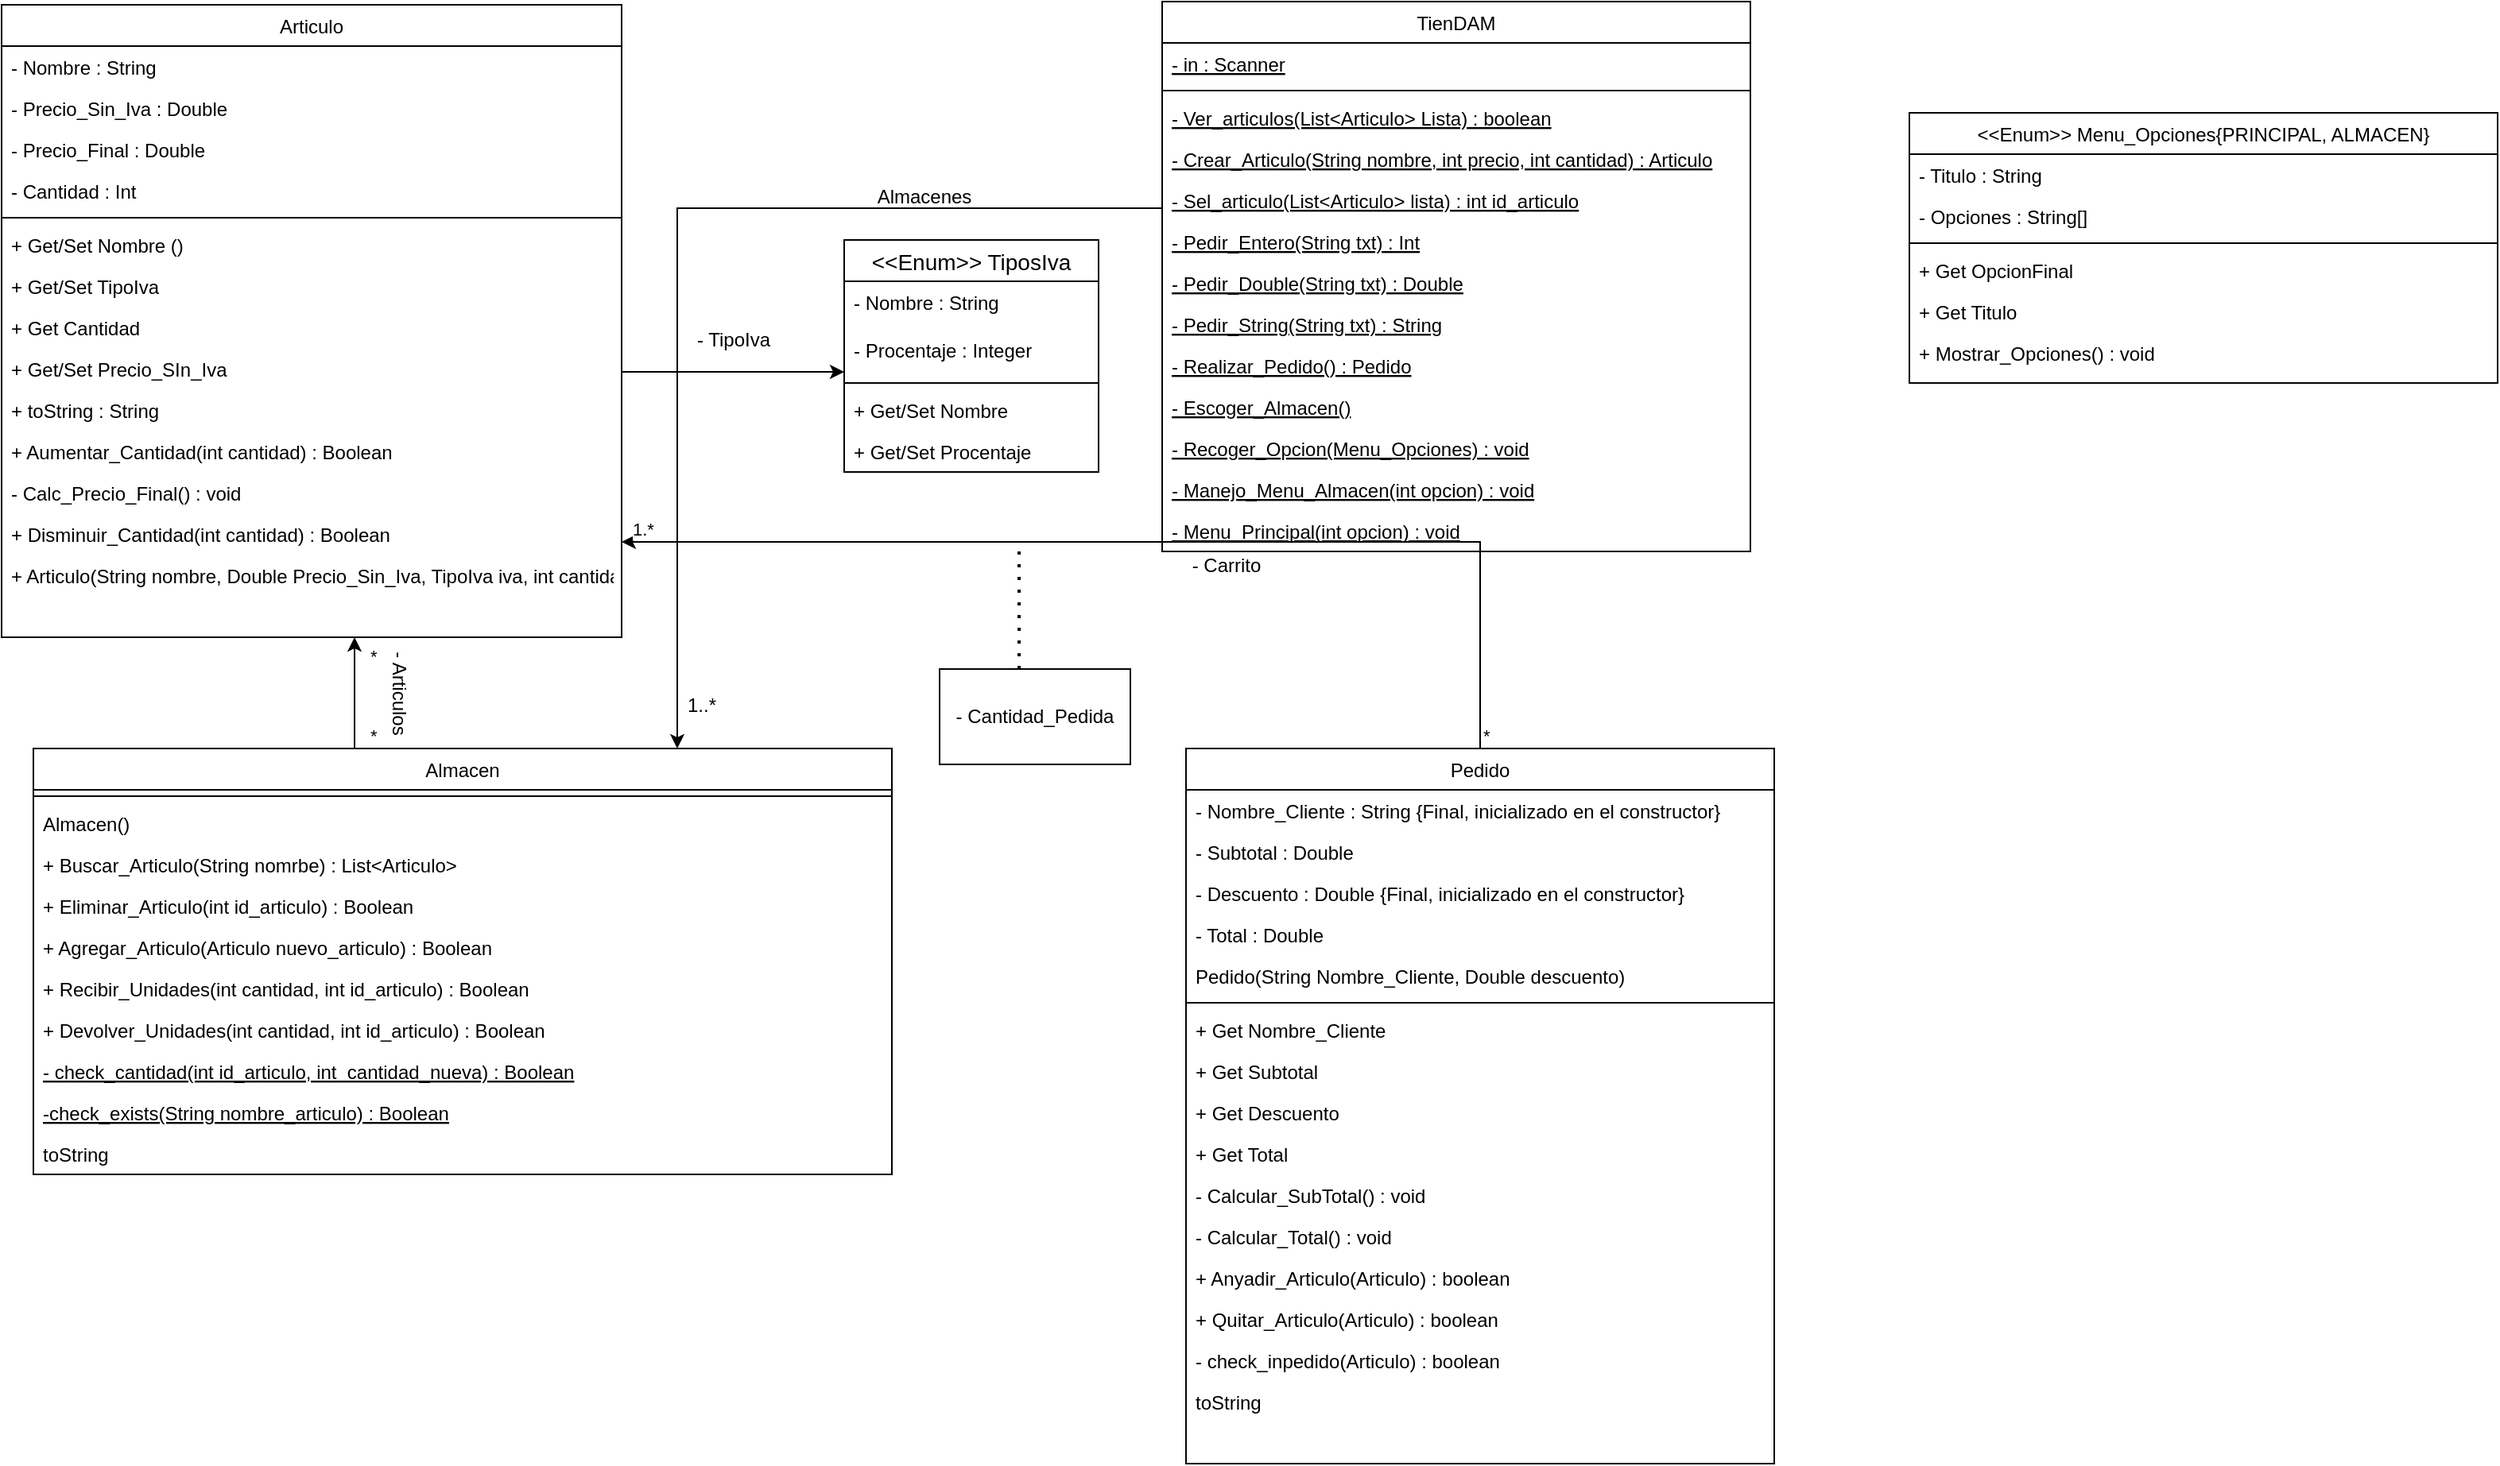 <mxfile version="21.2.3" type="github">
  <diagram id="C5RBs43oDa-KdzZeNtuy" name="Page-1">
    <mxGraphModel dx="3191" dy="1568" grid="1" gridSize="10" guides="1" tooltips="1" connect="1" arrows="1" fold="1" page="1" pageScale="1" pageWidth="827" pageHeight="1169" math="0" shadow="0">
      <root>
        <mxCell id="WIyWlLk6GJQsqaUBKTNV-0" />
        <mxCell id="WIyWlLk6GJQsqaUBKTNV-1" parent="WIyWlLk6GJQsqaUBKTNV-0" />
        <mxCell id="zkfFHV4jXpPFQw0GAbJ--0" value="Articulo" style="swimlane;fontStyle=0;align=center;verticalAlign=top;childLayout=stackLayout;horizontal=1;startSize=26;horizontalStack=0;resizeParent=1;resizeLast=0;collapsible=1;marginBottom=0;rounded=0;shadow=0;strokeWidth=1;" parent="WIyWlLk6GJQsqaUBKTNV-1" vertex="1">
          <mxGeometry x="-40" y="62" width="390" height="398" as="geometry">
            <mxRectangle x="230" y="140" width="160" height="26" as="alternateBounds" />
          </mxGeometry>
        </mxCell>
        <mxCell id="zkfFHV4jXpPFQw0GAbJ--1" value="- Nombre : String" style="text;align=left;verticalAlign=top;spacingLeft=4;spacingRight=4;overflow=hidden;rotatable=0;points=[[0,0.5],[1,0.5]];portConstraint=eastwest;" parent="zkfFHV4jXpPFQw0GAbJ--0" vertex="1">
          <mxGeometry y="26" width="390" height="26" as="geometry" />
        </mxCell>
        <mxCell id="zkfFHV4jXpPFQw0GAbJ--2" value="- Precio_Sin_Iva : Double" style="text;align=left;verticalAlign=top;spacingLeft=4;spacingRight=4;overflow=hidden;rotatable=0;points=[[0,0.5],[1,0.5]];portConstraint=eastwest;rounded=0;shadow=0;html=0;" parent="zkfFHV4jXpPFQw0GAbJ--0" vertex="1">
          <mxGeometry y="52" width="390" height="26" as="geometry" />
        </mxCell>
        <mxCell id="ULPPeF81TJFRuhBBlytX-0" value="- Precio_Final : Double" style="text;align=left;verticalAlign=top;spacingLeft=4;spacingRight=4;overflow=hidden;rotatable=0;points=[[0,0.5],[1,0.5]];portConstraint=eastwest;rounded=0;shadow=0;html=0;" parent="zkfFHV4jXpPFQw0GAbJ--0" vertex="1">
          <mxGeometry y="78" width="390" height="26" as="geometry" />
        </mxCell>
        <mxCell id="1NojVk9h9IY2gMO6B6Ra-0" value="- Cantidad : Int" style="text;align=left;verticalAlign=top;spacingLeft=4;spacingRight=4;overflow=hidden;rotatable=0;points=[[0,0.5],[1,0.5]];portConstraint=eastwest;rounded=0;shadow=0;html=0;" parent="zkfFHV4jXpPFQw0GAbJ--0" vertex="1">
          <mxGeometry y="104" width="390" height="26" as="geometry" />
        </mxCell>
        <mxCell id="zkfFHV4jXpPFQw0GAbJ--4" value="" style="line;html=1;strokeWidth=1;align=left;verticalAlign=middle;spacingTop=-1;spacingLeft=3;spacingRight=3;rotatable=0;labelPosition=right;points=[];portConstraint=eastwest;" parent="zkfFHV4jXpPFQw0GAbJ--0" vertex="1">
          <mxGeometry y="130" width="390" height="8" as="geometry" />
        </mxCell>
        <mxCell id="A8VGVOZZd6ALvdJsYfoM-0" value="+ Get/Set Nombre ()" style="text;align=left;verticalAlign=top;spacingLeft=4;spacingRight=4;overflow=hidden;rotatable=0;points=[[0,0.5],[1,0.5]];portConstraint=eastwest;" parent="zkfFHV4jXpPFQw0GAbJ--0" vertex="1">
          <mxGeometry y="138" width="390" height="26" as="geometry" />
        </mxCell>
        <mxCell id="A8VGVOZZd6ALvdJsYfoM-1" value="+ Get/Set TipoIva" style="text;align=left;verticalAlign=top;spacingLeft=4;spacingRight=4;overflow=hidden;rotatable=0;points=[[0,0.5],[1,0.5]];portConstraint=eastwest;" parent="zkfFHV4jXpPFQw0GAbJ--0" vertex="1">
          <mxGeometry y="164" width="390" height="26" as="geometry" />
        </mxCell>
        <mxCell id="A8VGVOZZd6ALvdJsYfoM-2" value="+ Get Cantidad" style="text;align=left;verticalAlign=top;spacingLeft=4;spacingRight=4;overflow=hidden;rotatable=0;points=[[0,0.5],[1,0.5]];portConstraint=eastwest;" parent="zkfFHV4jXpPFQw0GAbJ--0" vertex="1">
          <mxGeometry y="190" width="390" height="26" as="geometry" />
        </mxCell>
        <mxCell id="A8VGVOZZd6ALvdJsYfoM-24" value="+ Get/Set Precio_SIn_Iva" style="text;align=left;verticalAlign=top;spacingLeft=4;spacingRight=4;overflow=hidden;rotatable=0;points=[[0,0.5],[1,0.5]];portConstraint=eastwest;" parent="zkfFHV4jXpPFQw0GAbJ--0" vertex="1">
          <mxGeometry y="216" width="390" height="26" as="geometry" />
        </mxCell>
        <mxCell id="1NojVk9h9IY2gMO6B6Ra-9" value="+ toString : String" style="text;align=left;verticalAlign=top;spacingLeft=4;spacingRight=4;overflow=hidden;rotatable=0;points=[[0,0.5],[1,0.5]];portConstraint=eastwest;" parent="zkfFHV4jXpPFQw0GAbJ--0" vertex="1">
          <mxGeometry y="242" width="390" height="26" as="geometry" />
        </mxCell>
        <mxCell id="1NojVk9h9IY2gMO6B6Ra-14" value="+ Aumentar_Cantidad(int cantidad) : Boolean" style="text;align=left;verticalAlign=top;spacingLeft=4;spacingRight=4;overflow=hidden;rotatable=0;points=[[0,0.5],[1,0.5]];portConstraint=eastwest;" parent="zkfFHV4jXpPFQw0GAbJ--0" vertex="1">
          <mxGeometry y="268" width="390" height="26" as="geometry" />
        </mxCell>
        <mxCell id="vtiOXTEOpPCmhlc3RGoE-27" value="- Calc_Precio_Final() : void" style="text;align=left;verticalAlign=top;spacingLeft=4;spacingRight=4;overflow=hidden;rotatable=0;points=[[0,0.5],[1,0.5]];portConstraint=eastwest;" vertex="1" parent="zkfFHV4jXpPFQw0GAbJ--0">
          <mxGeometry y="294" width="390" height="26" as="geometry" />
        </mxCell>
        <mxCell id="1NojVk9h9IY2gMO6B6Ra-15" value="+ Disminuir_Cantidad(int cantidad) : Boolean" style="text;align=left;verticalAlign=top;spacingLeft=4;spacingRight=4;overflow=hidden;rotatable=0;points=[[0,0.5],[1,0.5]];portConstraint=eastwest;" parent="zkfFHV4jXpPFQw0GAbJ--0" vertex="1">
          <mxGeometry y="320" width="390" height="26" as="geometry" />
        </mxCell>
        <mxCell id="A8VGVOZZd6ALvdJsYfoM-3" value="+ Articulo(String nombre, Double Precio_Sin_Iva, TipoIva iva, int cantidad)" style="text;align=left;verticalAlign=top;spacingLeft=4;spacingRight=4;overflow=hidden;rotatable=0;points=[[0,0.5],[1,0.5]];portConstraint=eastwest;" parent="zkfFHV4jXpPFQw0GAbJ--0" vertex="1">
          <mxGeometry y="346" width="390" height="26" as="geometry" />
        </mxCell>
        <mxCell id="ULPPeF81TJFRuhBBlytX-50" style="edgeStyle=orthogonalEdgeStyle;rounded=0;orthogonalLoop=1;jettySize=auto;html=1;" parent="WIyWlLk6GJQsqaUBKTNV-1" source="zkfFHV4jXpPFQw0GAbJ--6" edge="1">
          <mxGeometry relative="1" as="geometry">
            <Array as="points">
              <mxPoint x="182" y="510" />
              <mxPoint x="182" y="510" />
            </Array>
            <mxPoint x="182" y="460" as="targetPoint" />
          </mxGeometry>
        </mxCell>
        <mxCell id="zkfFHV4jXpPFQw0GAbJ--6" value="Almacen" style="swimlane;fontStyle=0;align=center;verticalAlign=top;childLayout=stackLayout;horizontal=1;startSize=26;horizontalStack=0;resizeParent=1;resizeLast=0;collapsible=1;marginBottom=0;rounded=0;shadow=0;strokeWidth=1;" parent="WIyWlLk6GJQsqaUBKTNV-1" vertex="1">
          <mxGeometry x="-20" y="530" width="540" height="268" as="geometry">
            <mxRectangle x="130" y="380" width="160" height="26" as="alternateBounds" />
          </mxGeometry>
        </mxCell>
        <mxCell id="zkfFHV4jXpPFQw0GAbJ--9" value="" style="line;html=1;strokeWidth=1;align=left;verticalAlign=middle;spacingTop=-1;spacingLeft=3;spacingRight=3;rotatable=0;labelPosition=right;points=[];portConstraint=eastwest;" parent="zkfFHV4jXpPFQw0GAbJ--6" vertex="1">
          <mxGeometry y="26" width="540" height="8" as="geometry" />
        </mxCell>
        <mxCell id="1NojVk9h9IY2gMO6B6Ra-16" value="Almacen()" style="text;align=left;verticalAlign=top;spacingLeft=4;spacingRight=4;overflow=hidden;rotatable=0;points=[[0,0.5],[1,0.5]];portConstraint=eastwest;" parent="zkfFHV4jXpPFQw0GAbJ--6" vertex="1">
          <mxGeometry y="34" width="540" height="26" as="geometry" />
        </mxCell>
        <mxCell id="A8VGVOZZd6ALvdJsYfoM-14" value="+ Buscar_Articulo(String nomrbe) : List&lt;Articulo&gt;" style="text;align=left;verticalAlign=top;spacingLeft=4;spacingRight=4;overflow=hidden;rotatable=0;points=[[0,0.5],[1,0.5]];portConstraint=eastwest;" parent="zkfFHV4jXpPFQw0GAbJ--6" vertex="1">
          <mxGeometry y="60" width="540" height="26" as="geometry" />
        </mxCell>
        <mxCell id="A8VGVOZZd6ALvdJsYfoM-15" value="+ Eliminar_Articulo(int id_articulo) : Boolean" style="text;align=left;verticalAlign=top;spacingLeft=4;spacingRight=4;overflow=hidden;rotatable=0;points=[[0,0.5],[1,0.5]];portConstraint=eastwest;" parent="zkfFHV4jXpPFQw0GAbJ--6" vertex="1">
          <mxGeometry y="86" width="540" height="26" as="geometry" />
        </mxCell>
        <mxCell id="A8VGVOZZd6ALvdJsYfoM-18" value="+ Agregar_Articulo(Articulo nuevo_articulo) : Boolean" style="text;align=left;verticalAlign=top;spacingLeft=4;spacingRight=4;overflow=hidden;rotatable=0;points=[[0,0.5],[1,0.5]];portConstraint=eastwest;" parent="zkfFHV4jXpPFQw0GAbJ--6" vertex="1">
          <mxGeometry y="112" width="540" height="26" as="geometry" />
        </mxCell>
        <mxCell id="A8VGVOZZd6ALvdJsYfoM-25" value="+ Recibir_Unidades(int cantidad, int id_articulo) : Boolean" style="text;align=left;verticalAlign=top;spacingLeft=4;spacingRight=4;overflow=hidden;rotatable=0;points=[[0,0.5],[1,0.5]];portConstraint=eastwest;" parent="zkfFHV4jXpPFQw0GAbJ--6" vertex="1">
          <mxGeometry y="138" width="540" height="26" as="geometry" />
        </mxCell>
        <mxCell id="A8VGVOZZd6ALvdJsYfoM-26" value="+ Devolver_Unidades(int cantidad, int id_articulo) : Boolean" style="text;align=left;verticalAlign=top;spacingLeft=4;spacingRight=4;overflow=hidden;rotatable=0;points=[[0,0.5],[1,0.5]];portConstraint=eastwest;" parent="zkfFHV4jXpPFQw0GAbJ--6" vertex="1">
          <mxGeometry y="164" width="540" height="26" as="geometry" />
        </mxCell>
        <mxCell id="A8VGVOZZd6ALvdJsYfoM-27" value="- check_cantidad(int id_articulo, int  cantidad_nueva) : Boolean" style="text;align=left;verticalAlign=top;spacingLeft=4;spacingRight=4;overflow=hidden;rotatable=0;points=[[0,0.5],[1,0.5]];portConstraint=eastwest;fontStyle=4" parent="zkfFHV4jXpPFQw0GAbJ--6" vertex="1">
          <mxGeometry y="190" width="540" height="26" as="geometry" />
        </mxCell>
        <mxCell id="A8VGVOZZd6ALvdJsYfoM-28" value="-check_exists(String nombre_articulo) : Boolean" style="text;align=left;verticalAlign=top;spacingLeft=4;spacingRight=4;overflow=hidden;rotatable=0;points=[[0,0.5],[1,0.5]];portConstraint=eastwest;fontStyle=4" parent="zkfFHV4jXpPFQw0GAbJ--6" vertex="1">
          <mxGeometry y="216" width="540" height="26" as="geometry" />
        </mxCell>
        <mxCell id="vtiOXTEOpPCmhlc3RGoE-32" value="toString" style="text;align=left;verticalAlign=top;spacingLeft=4;spacingRight=4;overflow=hidden;rotatable=0;points=[[0,0.5],[1,0.5]];portConstraint=eastwest;" vertex="1" parent="zkfFHV4jXpPFQw0GAbJ--6">
          <mxGeometry y="242" width="540" height="26" as="geometry" />
        </mxCell>
        <mxCell id="ULPPeF81TJFRuhBBlytX-45" style="edgeStyle=orthogonalEdgeStyle;rounded=0;orthogonalLoop=1;jettySize=auto;html=1;" parent="WIyWlLk6GJQsqaUBKTNV-1" source="zkfFHV4jXpPFQw0GAbJ--13" edge="1">
          <mxGeometry relative="1" as="geometry">
            <mxPoint x="350" y="400" as="targetPoint" />
            <Array as="points">
              <mxPoint x="890" y="400" />
              <mxPoint x="350" y="400" />
            </Array>
          </mxGeometry>
        </mxCell>
        <mxCell id="zkfFHV4jXpPFQw0GAbJ--13" value="Pedido" style="swimlane;fontStyle=0;align=center;verticalAlign=top;childLayout=stackLayout;horizontal=1;startSize=26;horizontalStack=0;resizeParent=1;resizeLast=0;collapsible=1;marginBottom=0;rounded=0;shadow=0;strokeWidth=1;" parent="WIyWlLk6GJQsqaUBKTNV-1" vertex="1">
          <mxGeometry x="705" y="530" width="370" height="450" as="geometry">
            <mxRectangle x="340" y="380" width="170" height="26" as="alternateBounds" />
          </mxGeometry>
        </mxCell>
        <mxCell id="zkfFHV4jXpPFQw0GAbJ--14" value="- Nombre_Cliente : String {Final, inicializado en el constructor}" style="text;align=left;verticalAlign=top;spacingLeft=4;spacingRight=4;overflow=hidden;rotatable=0;points=[[0,0.5],[1,0.5]];portConstraint=eastwest;" parent="zkfFHV4jXpPFQw0GAbJ--13" vertex="1">
          <mxGeometry y="26" width="370" height="26" as="geometry" />
        </mxCell>
        <mxCell id="1NojVk9h9IY2gMO6B6Ra-2" value="- Subtotal : Double" style="text;align=left;verticalAlign=top;spacingLeft=4;spacingRight=4;overflow=hidden;rotatable=0;points=[[0,0.5],[1,0.5]];portConstraint=eastwest;" parent="zkfFHV4jXpPFQw0GAbJ--13" vertex="1">
          <mxGeometry y="52" width="370" height="26" as="geometry" />
        </mxCell>
        <mxCell id="1NojVk9h9IY2gMO6B6Ra-3" value="- Descuento : Double {Final, inicializado en el constructor}" style="text;align=left;verticalAlign=top;spacingLeft=4;spacingRight=4;overflow=hidden;rotatable=0;points=[[0,0.5],[1,0.5]];portConstraint=eastwest;" parent="zkfFHV4jXpPFQw0GAbJ--13" vertex="1">
          <mxGeometry y="78" width="370" height="26" as="geometry" />
        </mxCell>
        <mxCell id="1NojVk9h9IY2gMO6B6Ra-4" value="- Total : Double" style="text;align=left;verticalAlign=top;spacingLeft=4;spacingRight=4;overflow=hidden;rotatable=0;points=[[0,0.5],[1,0.5]];portConstraint=eastwest;" parent="zkfFHV4jXpPFQw0GAbJ--13" vertex="1">
          <mxGeometry y="104" width="370" height="26" as="geometry" />
        </mxCell>
        <mxCell id="g4R08rIYTKRCDpoWUjAM-13" value="Pedido(String Nombre_Cliente, Double descuento)" style="text;align=left;verticalAlign=top;spacingLeft=4;spacingRight=4;overflow=hidden;rotatable=0;points=[[0,0.5],[1,0.5]];portConstraint=eastwest;" parent="zkfFHV4jXpPFQw0GAbJ--13" vertex="1">
          <mxGeometry y="130" width="370" height="26" as="geometry" />
        </mxCell>
        <mxCell id="zkfFHV4jXpPFQw0GAbJ--15" value="" style="line;html=1;strokeWidth=1;align=left;verticalAlign=middle;spacingTop=-1;spacingLeft=3;spacingRight=3;rotatable=0;labelPosition=right;points=[];portConstraint=eastwest;" parent="zkfFHV4jXpPFQw0GAbJ--13" vertex="1">
          <mxGeometry y="156" width="370" height="8" as="geometry" />
        </mxCell>
        <mxCell id="vtiOXTEOpPCmhlc3RGoE-23" value="+ Get Nombre_Cliente" style="text;align=left;verticalAlign=top;spacingLeft=4;spacingRight=4;overflow=hidden;rotatable=0;points=[[0,0.5],[1,0.5]];portConstraint=eastwest;" vertex="1" parent="zkfFHV4jXpPFQw0GAbJ--13">
          <mxGeometry y="164" width="370" height="26" as="geometry" />
        </mxCell>
        <mxCell id="vtiOXTEOpPCmhlc3RGoE-24" value="+ Get Subtotal" style="text;align=left;verticalAlign=top;spacingLeft=4;spacingRight=4;overflow=hidden;rotatable=0;points=[[0,0.5],[1,0.5]];portConstraint=eastwest;" vertex="1" parent="zkfFHV4jXpPFQw0GAbJ--13">
          <mxGeometry y="190" width="370" height="26" as="geometry" />
        </mxCell>
        <mxCell id="vtiOXTEOpPCmhlc3RGoE-25" value="+ Get Descuento" style="text;align=left;verticalAlign=top;spacingLeft=4;spacingRight=4;overflow=hidden;rotatable=0;points=[[0,0.5],[1,0.5]];portConstraint=eastwest;" vertex="1" parent="zkfFHV4jXpPFQw0GAbJ--13">
          <mxGeometry y="216" width="370" height="26" as="geometry" />
        </mxCell>
        <mxCell id="vtiOXTEOpPCmhlc3RGoE-26" value="+ Get Total" style="text;align=left;verticalAlign=top;spacingLeft=4;spacingRight=4;overflow=hidden;rotatable=0;points=[[0,0.5],[1,0.5]];portConstraint=eastwest;" vertex="1" parent="zkfFHV4jXpPFQw0GAbJ--13">
          <mxGeometry y="242" width="370" height="26" as="geometry" />
        </mxCell>
        <mxCell id="g4R08rIYTKRCDpoWUjAM-15" value="- Calcular_SubTotal() : void" style="text;align=left;verticalAlign=top;spacingLeft=4;spacingRight=4;overflow=hidden;rotatable=0;points=[[0,0.5],[1,0.5]];portConstraint=eastwest;" parent="zkfFHV4jXpPFQw0GAbJ--13" vertex="1">
          <mxGeometry y="268" width="370" height="26" as="geometry" />
        </mxCell>
        <mxCell id="g4R08rIYTKRCDpoWUjAM-16" value="- Calcular_Total() : void" style="text;align=left;verticalAlign=top;spacingLeft=4;spacingRight=4;overflow=hidden;rotatable=0;points=[[0,0.5],[1,0.5]];portConstraint=eastwest;" parent="zkfFHV4jXpPFQw0GAbJ--13" vertex="1">
          <mxGeometry y="294" width="370" height="26" as="geometry" />
        </mxCell>
        <mxCell id="vtiOXTEOpPCmhlc3RGoE-103" value="+ Anyadir_Articulo(Articulo) : boolean" style="text;align=left;verticalAlign=top;spacingLeft=4;spacingRight=4;overflow=hidden;rotatable=0;points=[[0,0.5],[1,0.5]];portConstraint=eastwest;" vertex="1" parent="zkfFHV4jXpPFQw0GAbJ--13">
          <mxGeometry y="320" width="370" height="26" as="geometry" />
        </mxCell>
        <mxCell id="vtiOXTEOpPCmhlc3RGoE-19" value="+ Quitar_Articulo(Articulo) : boolean" style="text;align=left;verticalAlign=top;spacingLeft=4;spacingRight=4;overflow=hidden;rotatable=0;points=[[0,0.5],[1,0.5]];portConstraint=eastwest;" vertex="1" parent="zkfFHV4jXpPFQw0GAbJ--13">
          <mxGeometry y="346" width="370" height="26" as="geometry" />
        </mxCell>
        <mxCell id="vtiOXTEOpPCmhlc3RGoE-20" value="- check_inpedido(Articulo) : boolean" style="text;align=left;verticalAlign=top;spacingLeft=4;spacingRight=4;overflow=hidden;rotatable=0;points=[[0,0.5],[1,0.5]];portConstraint=eastwest;" vertex="1" parent="zkfFHV4jXpPFQw0GAbJ--13">
          <mxGeometry y="372" width="370" height="26" as="geometry" />
        </mxCell>
        <mxCell id="g4R08rIYTKRCDpoWUjAM-18" value="toString" style="text;align=left;verticalAlign=top;spacingLeft=4;spacingRight=4;overflow=hidden;rotatable=0;points=[[0,0.5],[1,0.5]];portConstraint=eastwest;" parent="zkfFHV4jXpPFQw0GAbJ--13" vertex="1">
          <mxGeometry y="398" width="370" height="26" as="geometry" />
        </mxCell>
        <mxCell id="g4R08rIYTKRCDpoWUjAM-20" style="edgeStyle=orthogonalEdgeStyle;rounded=0;orthogonalLoop=1;jettySize=auto;html=1;entryX=0.75;entryY=0;entryDx=0;entryDy=0;" parent="WIyWlLk6GJQsqaUBKTNV-1" source="zkfFHV4jXpPFQw0GAbJ--17" target="zkfFHV4jXpPFQw0GAbJ--6" edge="1">
          <mxGeometry relative="1" as="geometry">
            <Array as="points">
              <mxPoint x="385" y="190" />
            </Array>
          </mxGeometry>
        </mxCell>
        <mxCell id="zkfFHV4jXpPFQw0GAbJ--17" value="TienDAM&#xa;" style="swimlane;fontStyle=0;align=center;verticalAlign=top;childLayout=stackLayout;horizontal=1;startSize=26;horizontalStack=0;resizeParent=1;resizeLast=0;collapsible=1;marginBottom=0;rounded=0;shadow=0;strokeWidth=1;" parent="WIyWlLk6GJQsqaUBKTNV-1" vertex="1">
          <mxGeometry x="690" y="60" width="370" height="346" as="geometry">
            <mxRectangle x="550" y="140" width="160" height="26" as="alternateBounds" />
          </mxGeometry>
        </mxCell>
        <mxCell id="1NojVk9h9IY2gMO6B6Ra-7" value="- in : Scanner" style="text;align=left;verticalAlign=top;spacingLeft=4;spacingRight=4;overflow=hidden;rotatable=0;points=[[0,0.5],[1,0.5]];portConstraint=eastwest;fontStyle=4" parent="zkfFHV4jXpPFQw0GAbJ--17" vertex="1">
          <mxGeometry y="26" width="370" height="26" as="geometry" />
        </mxCell>
        <mxCell id="zkfFHV4jXpPFQw0GAbJ--23" value="" style="line;html=1;strokeWidth=1;align=left;verticalAlign=middle;spacingTop=-1;spacingLeft=3;spacingRight=3;rotatable=0;labelPosition=right;points=[];portConstraint=eastwest;" parent="zkfFHV4jXpPFQw0GAbJ--17" vertex="1">
          <mxGeometry y="52" width="370" height="8" as="geometry" />
        </mxCell>
        <mxCell id="1NojVk9h9IY2gMO6B6Ra-19" value="- Ver_articulos(List&lt;Articulo&gt; Lista) : boolean" style="text;align=left;verticalAlign=top;spacingLeft=4;spacingRight=4;overflow=hidden;rotatable=0;points=[[0,0.5],[1,0.5]];portConstraint=eastwest;fontStyle=4" parent="zkfFHV4jXpPFQw0GAbJ--17" vertex="1">
          <mxGeometry y="60" width="370" height="26" as="geometry" />
        </mxCell>
        <mxCell id="1NojVk9h9IY2gMO6B6Ra-21" value="- Crear_Articulo(String nombre, int precio, int cantidad) : Articulo" style="text;align=left;verticalAlign=top;spacingLeft=4;spacingRight=4;overflow=hidden;rotatable=0;points=[[0,0.5],[1,0.5]];portConstraint=eastwest;fontStyle=4" parent="zkfFHV4jXpPFQw0GAbJ--17" vertex="1">
          <mxGeometry y="86" width="370" height="26" as="geometry" />
        </mxCell>
        <mxCell id="A8VGVOZZd6ALvdJsYfoM-23" value="- Sel_articulo(List&lt;Articulo&gt; lista) : int id_articulo" style="text;align=left;verticalAlign=top;spacingLeft=4;spacingRight=4;overflow=hidden;rotatable=0;points=[[0,0.5],[1,0.5]];portConstraint=eastwest;fontStyle=4" parent="zkfFHV4jXpPFQw0GAbJ--17" vertex="1">
          <mxGeometry y="112" width="370" height="26" as="geometry" />
        </mxCell>
        <mxCell id="ULPPeF81TJFRuhBBlytX-1" value="- Pedir_Entero(String txt) : Int" style="text;align=left;verticalAlign=top;spacingLeft=4;spacingRight=4;overflow=hidden;rotatable=0;points=[[0,0.5],[1,0.5]];portConstraint=eastwest;fontStyle=4" parent="zkfFHV4jXpPFQw0GAbJ--17" vertex="1">
          <mxGeometry y="138" width="370" height="26" as="geometry" />
        </mxCell>
        <mxCell id="ULPPeF81TJFRuhBBlytX-2" value="- Pedir_Double(String txt) : Double" style="text;align=left;verticalAlign=top;spacingLeft=4;spacingRight=4;overflow=hidden;rotatable=0;points=[[0,0.5],[1,0.5]];portConstraint=eastwest;fontStyle=4" parent="zkfFHV4jXpPFQw0GAbJ--17" vertex="1">
          <mxGeometry y="164" width="370" height="26" as="geometry" />
        </mxCell>
        <mxCell id="ULPPeF81TJFRuhBBlytX-3" value="- Pedir_String(String txt) : String" style="text;align=left;verticalAlign=top;spacingLeft=4;spacingRight=4;overflow=hidden;rotatable=0;points=[[0,0.5],[1,0.5]];portConstraint=eastwest;fontStyle=4" parent="zkfFHV4jXpPFQw0GAbJ--17" vertex="1">
          <mxGeometry y="190" width="370" height="26" as="geometry" />
        </mxCell>
        <mxCell id="g4R08rIYTKRCDpoWUjAM-22" value="- Realizar_Pedido() : Pedido" style="text;align=left;verticalAlign=top;spacingLeft=4;spacingRight=4;overflow=hidden;rotatable=0;points=[[0,0.5],[1,0.5]];portConstraint=eastwest;fontStyle=4" parent="zkfFHV4jXpPFQw0GAbJ--17" vertex="1">
          <mxGeometry y="216" width="370" height="26" as="geometry" />
        </mxCell>
        <mxCell id="vtiOXTEOpPCmhlc3RGoE-74" value="- Escoger_Almacen()" style="text;align=left;verticalAlign=top;spacingLeft=4;spacingRight=4;overflow=hidden;rotatable=0;points=[[0,0.5],[1,0.5]];portConstraint=eastwest;fontStyle=4" vertex="1" parent="zkfFHV4jXpPFQw0GAbJ--17">
          <mxGeometry y="242" width="370" height="26" as="geometry" />
        </mxCell>
        <mxCell id="vtiOXTEOpPCmhlc3RGoE-70" value="- Recoger_Opcion(Menu_Opciones) : void" style="text;align=left;verticalAlign=top;spacingLeft=4;spacingRight=4;overflow=hidden;rotatable=0;points=[[0,0.5],[1,0.5]];portConstraint=eastwest;fontStyle=4" vertex="1" parent="zkfFHV4jXpPFQw0GAbJ--17">
          <mxGeometry y="268" width="370" height="26" as="geometry" />
        </mxCell>
        <mxCell id="vtiOXTEOpPCmhlc3RGoE-72" value="- Manejo_Menu_Almacen(int opcion) : void" style="text;align=left;verticalAlign=top;spacingLeft=4;spacingRight=4;overflow=hidden;rotatable=0;points=[[0,0.5],[1,0.5]];portConstraint=eastwest;fontStyle=4" vertex="1" parent="zkfFHV4jXpPFQw0GAbJ--17">
          <mxGeometry y="294" width="370" height="26" as="geometry" />
        </mxCell>
        <mxCell id="vtiOXTEOpPCmhlc3RGoE-71" value="- Menu_Principal(int opcion) : void" style="text;align=left;verticalAlign=top;spacingLeft=4;spacingRight=4;overflow=hidden;rotatable=0;points=[[0,0.5],[1,0.5]];portConstraint=eastwest;fontStyle=4" vertex="1" parent="zkfFHV4jXpPFQw0GAbJ--17">
          <mxGeometry y="320" width="370" height="26" as="geometry" />
        </mxCell>
        <mxCell id="ULPPeF81TJFRuhBBlytX-28" value="&lt;&lt;Enum&gt;&gt; TiposIva" style="swimlane;fontStyle=0;childLayout=stackLayout;horizontal=1;startSize=26;horizontalStack=0;resizeParent=1;resizeParentMax=0;resizeLast=0;collapsible=1;marginBottom=0;align=center;fontSize=14;" parent="WIyWlLk6GJQsqaUBKTNV-1" vertex="1">
          <mxGeometry x="490" y="210" width="160" height="146" as="geometry" />
        </mxCell>
        <mxCell id="ULPPeF81TJFRuhBBlytX-29" value="- Nombre : String" style="text;strokeColor=none;fillColor=none;spacingLeft=4;spacingRight=4;overflow=hidden;rotatable=0;points=[[0,0.5],[1,0.5]];portConstraint=eastwest;fontSize=12;whiteSpace=wrap;html=1;" parent="ULPPeF81TJFRuhBBlytX-28" vertex="1">
          <mxGeometry y="26" width="160" height="30" as="geometry" />
        </mxCell>
        <mxCell id="ULPPeF81TJFRuhBBlytX-30" value="- Procentaje : Integer" style="text;strokeColor=none;fillColor=none;spacingLeft=4;spacingRight=4;overflow=hidden;rotatable=0;points=[[0,0.5],[1,0.5]];portConstraint=eastwest;fontSize=12;whiteSpace=wrap;html=1;" parent="ULPPeF81TJFRuhBBlytX-28" vertex="1">
          <mxGeometry y="56" width="160" height="30" as="geometry" />
        </mxCell>
        <mxCell id="vtiOXTEOpPCmhlc3RGoE-28" value="" style="line;html=1;strokeWidth=1;align=left;verticalAlign=middle;spacingTop=-1;spacingLeft=3;spacingRight=3;rotatable=0;labelPosition=right;points=[];portConstraint=eastwest;" vertex="1" parent="ULPPeF81TJFRuhBBlytX-28">
          <mxGeometry y="86" width="160" height="8" as="geometry" />
        </mxCell>
        <mxCell id="vtiOXTEOpPCmhlc3RGoE-31" value="+ Get/Set Nombre" style="text;align=left;verticalAlign=top;spacingLeft=4;spacingRight=4;overflow=hidden;rotatable=0;points=[[0,0.5],[1,0.5]];portConstraint=eastwest;" vertex="1" parent="ULPPeF81TJFRuhBBlytX-28">
          <mxGeometry y="94" width="160" height="26" as="geometry" />
        </mxCell>
        <mxCell id="vtiOXTEOpPCmhlc3RGoE-30" value="+ Get/Set Procentaje" style="text;align=left;verticalAlign=top;spacingLeft=4;spacingRight=4;overflow=hidden;rotatable=0;points=[[0,0.5],[1,0.5]];portConstraint=eastwest;" vertex="1" parent="ULPPeF81TJFRuhBBlytX-28">
          <mxGeometry y="120" width="160" height="26" as="geometry" />
        </mxCell>
        <mxCell id="ULPPeF81TJFRuhBBlytX-35" style="edgeStyle=orthogonalEdgeStyle;rounded=0;orthogonalLoop=1;jettySize=auto;html=1;exitX=1;exitY=0.5;exitDx=0;exitDy=0;" parent="WIyWlLk6GJQsqaUBKTNV-1" source="1NojVk9h9IY2gMO6B6Ra-15" target="ULPPeF81TJFRuhBBlytX-28" edge="1">
          <mxGeometry relative="1" as="geometry">
            <Array as="points">
              <mxPoint x="350" y="293" />
            </Array>
          </mxGeometry>
        </mxCell>
        <mxCell id="ULPPeF81TJFRuhBBlytX-46" value="1.*" style="edgeLabel;resizable=0;html=1;align=left;verticalAlign=bottom;" parent="WIyWlLk6GJQsqaUBKTNV-1" connectable="0" vertex="1">
          <mxGeometry x="155.0" y="503.004" as="geometry">
            <mxPoint x="200" y="-103" as="offset" />
          </mxGeometry>
        </mxCell>
        <mxCell id="ULPPeF81TJFRuhBBlytX-48" value="*" style="edgeLabel;resizable=0;html=1;align=left;verticalAlign=bottom;" parent="WIyWlLk6GJQsqaUBKTNV-1" connectable="0" vertex="1">
          <mxGeometry x="890.0" y="530.004" as="geometry" />
        </mxCell>
        <mxCell id="ULPPeF81TJFRuhBBlytX-51" value="*" style="edgeLabel;resizable=0;html=1;align=left;verticalAlign=bottom;" parent="WIyWlLk6GJQsqaUBKTNV-1" connectable="0" vertex="1">
          <mxGeometry x="190.0" y="480.004" as="geometry" />
        </mxCell>
        <mxCell id="ULPPeF81TJFRuhBBlytX-52" value="*" style="edgeLabel;resizable=0;html=1;align=left;verticalAlign=bottom;" parent="WIyWlLk6GJQsqaUBKTNV-1" connectable="0" vertex="1">
          <mxGeometry x="190.0" y="530.004" as="geometry" />
        </mxCell>
        <mxCell id="ULPPeF81TJFRuhBBlytX-54" value="- Articulos" style="text;html=1;align=center;verticalAlign=middle;resizable=0;points=[];autosize=1;strokeColor=none;fillColor=none;rotation=90;" parent="WIyWlLk6GJQsqaUBKTNV-1" vertex="1">
          <mxGeometry x="170" y="480" width="80" height="30" as="geometry" />
        </mxCell>
        <mxCell id="ULPPeF81TJFRuhBBlytX-57" value="- TipoIva" style="text;html=1;align=center;verticalAlign=middle;resizable=0;points=[];autosize=1;strokeColor=none;fillColor=none;" parent="WIyWlLk6GJQsqaUBKTNV-1" vertex="1">
          <mxGeometry x="385" y="258" width="70" height="30" as="geometry" />
        </mxCell>
        <mxCell id="ULPPeF81TJFRuhBBlytX-65" value="- Carrito" style="text;html=1;align=center;verticalAlign=middle;resizable=0;points=[];autosize=1;strokeColor=none;fillColor=none;" parent="WIyWlLk6GJQsqaUBKTNV-1" vertex="1">
          <mxGeometry x="695" y="400" width="70" height="30" as="geometry" />
        </mxCell>
        <mxCell id="g4R08rIYTKRCDpoWUjAM-9" value="&lt;div&gt;- Cantidad_Pedida&lt;br&gt;&lt;/div&gt;" style="rounded=0;whiteSpace=wrap;html=1;" parent="WIyWlLk6GJQsqaUBKTNV-1" vertex="1">
          <mxGeometry x="550" y="480" width="120" height="60" as="geometry" />
        </mxCell>
        <mxCell id="g4R08rIYTKRCDpoWUjAM-11" value="" style="endArrow=none;dashed=1;html=1;dashPattern=1 3;strokeWidth=2;rounded=0;" parent="WIyWlLk6GJQsqaUBKTNV-1" edge="1">
          <mxGeometry width="50" height="50" relative="1" as="geometry">
            <mxPoint x="600" y="480" as="sourcePoint" />
            <mxPoint x="600" y="400" as="targetPoint" />
          </mxGeometry>
        </mxCell>
        <mxCell id="g4R08rIYTKRCDpoWUjAM-21" value="1..*" style="text;html=1;align=center;verticalAlign=middle;resizable=0;points=[];autosize=1;strokeColor=none;fillColor=none;" parent="WIyWlLk6GJQsqaUBKTNV-1" vertex="1">
          <mxGeometry x="380" y="488" width="40" height="30" as="geometry" />
        </mxCell>
        <mxCell id="vtiOXTEOpPCmhlc3RGoE-0" value="&lt;&lt;Enum&gt;&gt; Menu_Opciones{PRINCIPAL, ALMACEN}" style="swimlane;fontStyle=0;align=center;verticalAlign=top;childLayout=stackLayout;horizontal=1;startSize=26;horizontalStack=0;resizeParent=1;resizeLast=0;collapsible=1;marginBottom=0;rounded=0;shadow=0;strokeWidth=1;spacingBottom=1;" vertex="1" parent="WIyWlLk6GJQsqaUBKTNV-1">
          <mxGeometry x="1160" y="130" width="370" height="170" as="geometry">
            <mxRectangle x="1150" y="100" width="350" height="70" as="alternateBounds" />
          </mxGeometry>
        </mxCell>
        <mxCell id="vtiOXTEOpPCmhlc3RGoE-11" value="- Titulo : String" style="text;align=left;verticalAlign=top;spacingLeft=4;spacingRight=4;overflow=hidden;rotatable=0;points=[[0,0.5],[1,0.5]];portConstraint=eastwest;fontStyle=0" vertex="1" parent="vtiOXTEOpPCmhlc3RGoE-0">
          <mxGeometry y="26" width="370" height="26" as="geometry" />
        </mxCell>
        <mxCell id="vtiOXTEOpPCmhlc3RGoE-46" value="- Opciones : String[]" style="text;align=left;verticalAlign=top;spacingLeft=4;spacingRight=4;overflow=hidden;rotatable=0;points=[[0,0.5],[1,0.5]];portConstraint=eastwest;fontStyle=0" vertex="1" parent="vtiOXTEOpPCmhlc3RGoE-0">
          <mxGeometry y="52" width="370" height="26" as="geometry" />
        </mxCell>
        <mxCell id="vtiOXTEOpPCmhlc3RGoE-2" value="" style="line;html=1;strokeWidth=1;align=left;verticalAlign=middle;spacingTop=-1;spacingLeft=3;spacingRight=3;rotatable=0;labelPosition=right;points=[];portConstraint=eastwest;" vertex="1" parent="vtiOXTEOpPCmhlc3RGoE-0">
          <mxGeometry y="78" width="370" height="8" as="geometry" />
        </mxCell>
        <mxCell id="vtiOXTEOpPCmhlc3RGoE-14" value="+ Get OpcionFinal" style="text;align=left;verticalAlign=top;spacingLeft=4;spacingRight=4;overflow=hidden;rotatable=0;points=[[0,0.5],[1,0.5]];portConstraint=eastwest;fontStyle=0" vertex="1" parent="vtiOXTEOpPCmhlc3RGoE-0">
          <mxGeometry y="86" width="370" height="26" as="geometry" />
        </mxCell>
        <mxCell id="vtiOXTEOpPCmhlc3RGoE-15" value="+ Get Titulo" style="text;align=left;verticalAlign=top;spacingLeft=4;spacingRight=4;overflow=hidden;rotatable=0;points=[[0,0.5],[1,0.5]];portConstraint=eastwest;fontStyle=0" vertex="1" parent="vtiOXTEOpPCmhlc3RGoE-0">
          <mxGeometry y="112" width="370" height="26" as="geometry" />
        </mxCell>
        <mxCell id="vtiOXTEOpPCmhlc3RGoE-17" value="+ Mostrar_Opciones() : void" style="text;align=left;verticalAlign=top;spacingLeft=4;spacingRight=4;overflow=hidden;rotatable=0;points=[[0,0.5],[1,0.5]];portConstraint=eastwest;fontStyle=0" vertex="1" parent="vtiOXTEOpPCmhlc3RGoE-0">
          <mxGeometry y="138" width="370" height="26" as="geometry" />
        </mxCell>
        <mxCell id="vtiOXTEOpPCmhlc3RGoE-78" value="" style="shape=image;html=1;verticalAlign=top;verticalLabelPosition=bottom;labelBackgroundColor=#ffffff;imageAspect=0;aspect=fixed;image=https://cdn2.iconfinder.com/data/icons/navigation-set-arrows-part-two/32/Arrow_Dotted_Right-128.png" vertex="1" parent="WIyWlLk6GJQsqaUBKTNV-1">
          <mxGeometry x="1050" y="140" width="110" height="110" as="geometry" />
        </mxCell>
        <mxCell id="vtiOXTEOpPCmhlc3RGoE-123" value="Almacenes" style="text;html=1;align=center;verticalAlign=middle;resizable=0;points=[];autosize=1;strokeColor=none;fillColor=none;" vertex="1" parent="WIyWlLk6GJQsqaUBKTNV-1">
          <mxGeometry x="500" y="168" width="80" height="30" as="geometry" />
        </mxCell>
      </root>
    </mxGraphModel>
  </diagram>
</mxfile>
